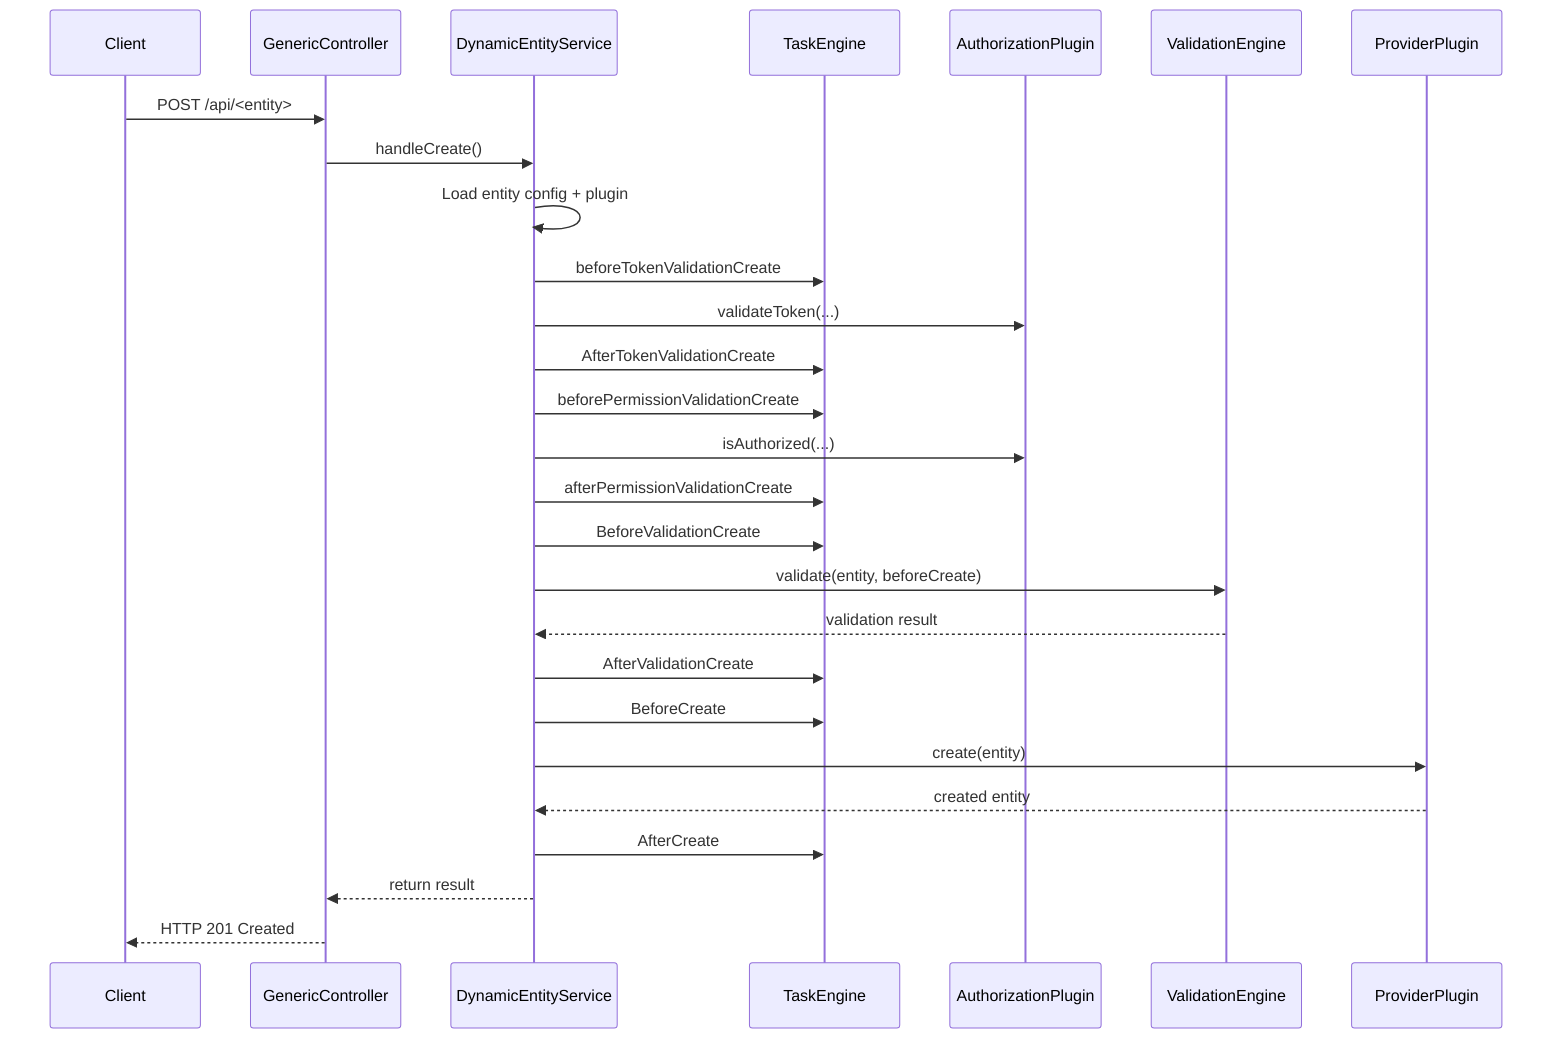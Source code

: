sequenceDiagram
    participant Client
    participant GenericController
    participant DynamicEntityService
    participant TaskEngine
    participant AuthorizationPlugin
    participant ValidationEngine
    participant ProviderPlugin
    Client ->> GenericController: POST /api/<entity>
    GenericController ->> DynamicEntityService: handleCreate()
    DynamicEntityService ->> DynamicEntityService: Load entity config + plugin
    DynamicEntityService ->> TaskEngine: beforeTokenValidationCreate
    DynamicEntityService ->> AuthorizationPlugin: validateToken(...)
    DynamicEntityService ->> TaskEngine: AfterTokenValidationCreate
    DynamicEntityService ->> TaskEngine: beforePermissionValidationCreate
    DynamicEntityService ->> AuthorizationPlugin: isAuthorized(...)
    DynamicEntityService ->> TaskEngine: afterPermissionValidationCreate
    DynamicEntityService ->> TaskEngine: BeforeValidationCreate
    DynamicEntityService ->> ValidationEngine: validate(entity, beforeCreate)
    ValidationEngine -->> DynamicEntityService: validation result
    DynamicEntityService ->> TaskEngine: AfterValidationCreate
    DynamicEntityService ->> TaskEngine: BeforeCreate
    DynamicEntityService ->> ProviderPlugin: create(entity)
    ProviderPlugin -->> DynamicEntityService: created entity
    DynamicEntityService ->> TaskEngine: AfterCreate
    DynamicEntityService -->> GenericController: return result
    GenericController -->> Client: HTTP 201 Created